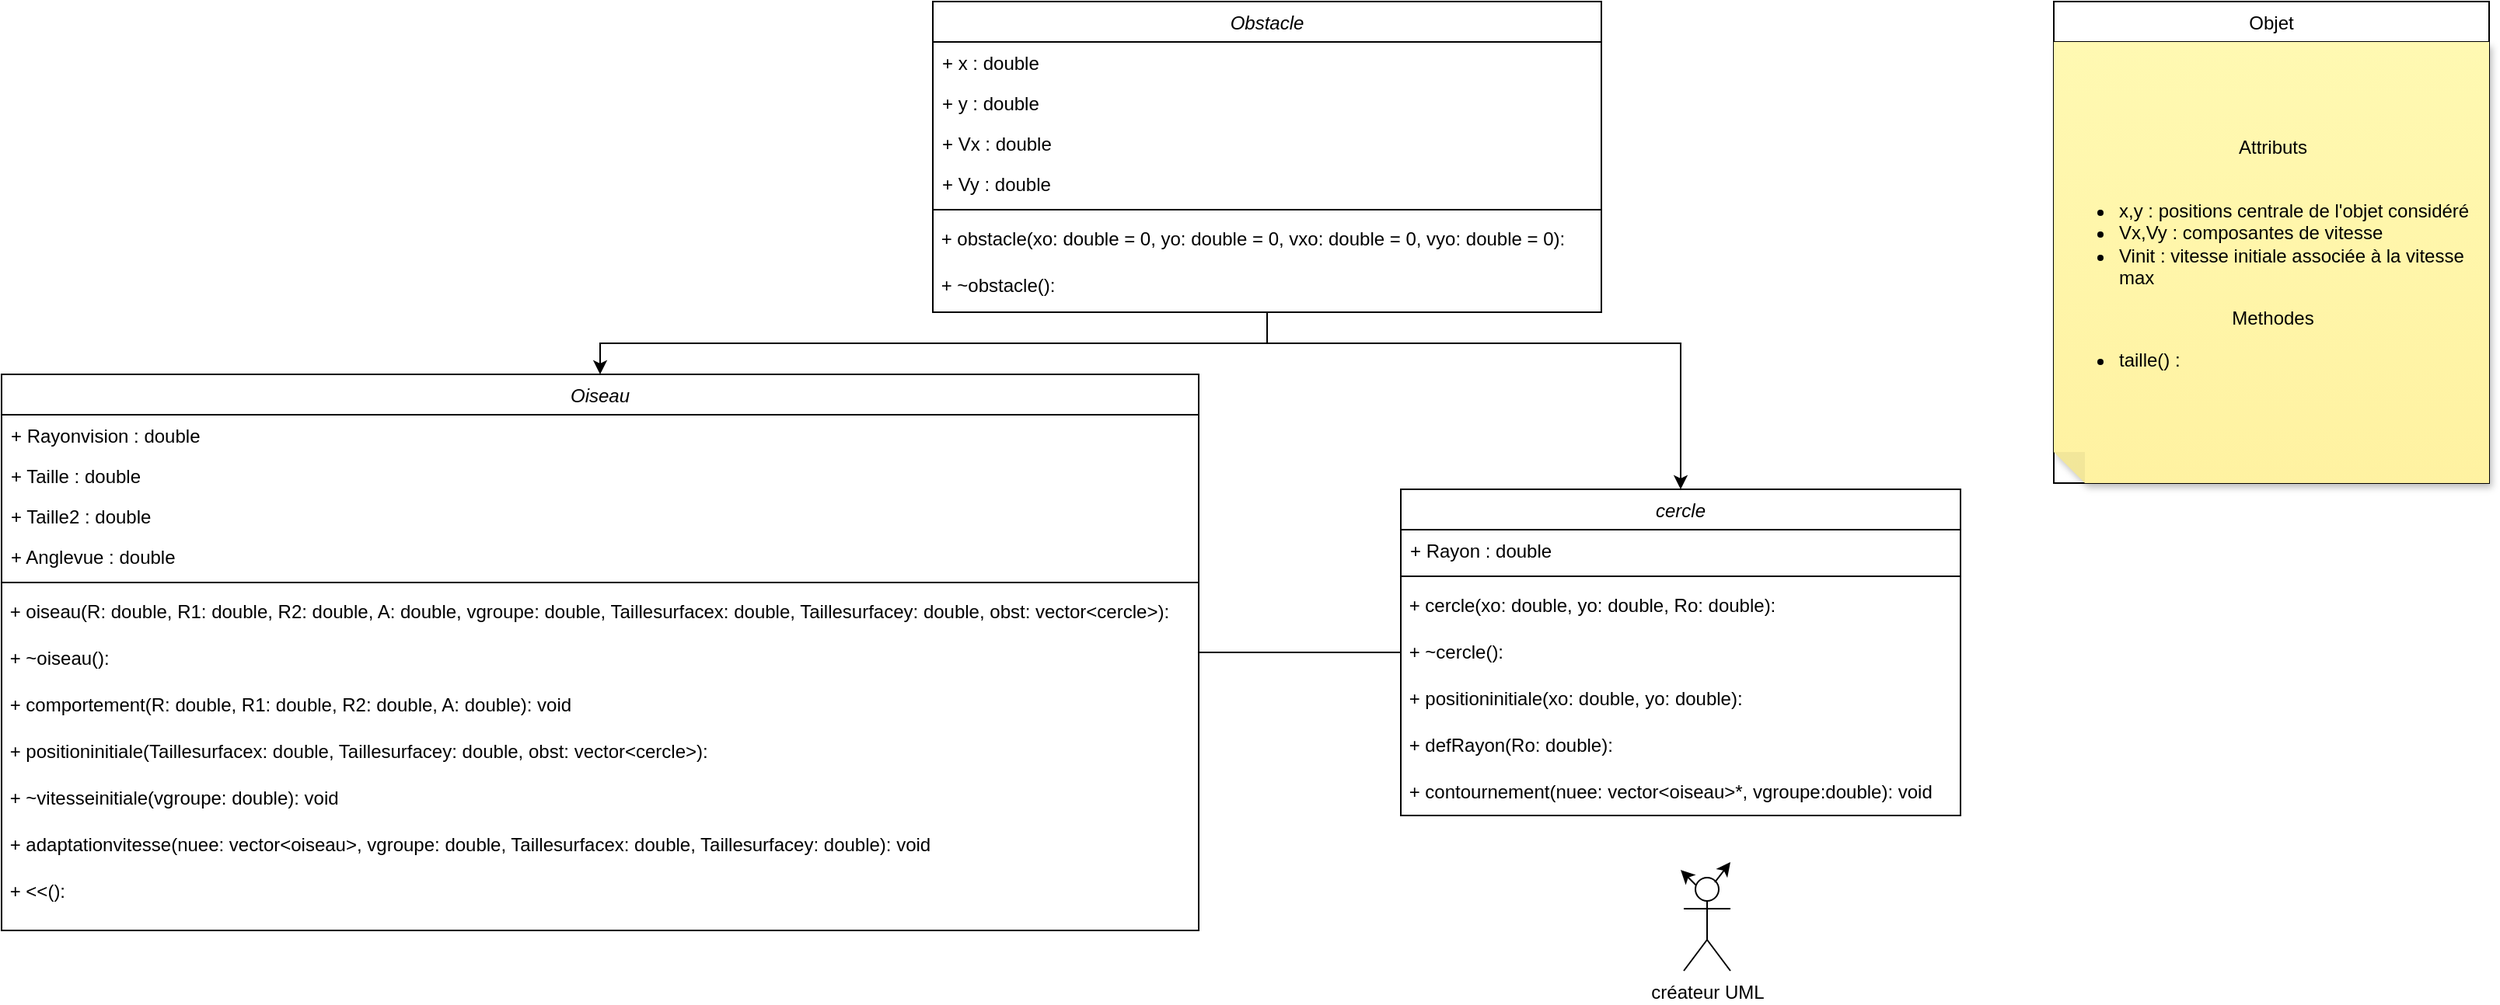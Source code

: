 <mxfile version="20.7.4" type="github">
  <diagram id="C5RBs43oDa-KdzZeNtuy" name="Page-1">
    <mxGraphModel dx="1844" dy="824" grid="1" gridSize="10" guides="1" tooltips="1" connect="1" arrows="1" fold="1" page="1" pageScale="1" pageWidth="827" pageHeight="1169" math="0" shadow="0">
      <root>
        <mxCell id="WIyWlLk6GJQsqaUBKTNV-0" />
        <mxCell id="WIyWlLk6GJQsqaUBKTNV-1" parent="WIyWlLk6GJQsqaUBKTNV-0" />
        <mxCell id="DR78Dc5imM91qQt1KUeZ-0" value="créateur UML" style="shape=umlActor;verticalLabelPosition=bottom;verticalAlign=top;html=1;outlineConnect=0;" parent="WIyWlLk6GJQsqaUBKTNV-1" vertex="1">
          <mxGeometry x="682" y="604" width="30" height="60" as="geometry" />
        </mxCell>
        <mxCell id="DR78Dc5imM91qQt1KUeZ-7" value="" style="endArrow=classic;html=1;rounded=0;" parent="WIyWlLk6GJQsqaUBKTNV-1" edge="1">
          <mxGeometry width="50" height="50" relative="1" as="geometry">
            <mxPoint x="702" y="607" as="sourcePoint" />
            <mxPoint x="712" y="594" as="targetPoint" />
          </mxGeometry>
        </mxCell>
        <mxCell id="DR78Dc5imM91qQt1KUeZ-8" value="" style="endArrow=classic;html=1;rounded=0;" parent="WIyWlLk6GJQsqaUBKTNV-1" edge="1">
          <mxGeometry width="50" height="50" relative="1" as="geometry">
            <mxPoint x="690" y="609" as="sourcePoint" />
            <mxPoint x="680" y="599" as="targetPoint" />
          </mxGeometry>
        </mxCell>
        <mxCell id="DR78Dc5imM91qQt1KUeZ-80" value="Objet" style="swimlane;fontStyle=0;childLayout=stackLayout;horizontal=1;startSize=26;fillColor=none;horizontalStack=0;resizeParent=1;resizeParentMax=0;resizeLast=0;collapsible=1;marginBottom=0;" parent="WIyWlLk6GJQsqaUBKTNV-1" vertex="1">
          <mxGeometry x="920" y="40" width="280" height="310" as="geometry" />
        </mxCell>
        <mxCell id="DR78Dc5imM91qQt1KUeZ-84" value="&lt;div align=&quot;center&quot;&gt;Attributs&lt;br&gt;&lt;/div&gt;&lt;br&gt;&lt;ul&gt;&lt;li&gt;&lt;div align=&quot;left&quot;&gt;x,y : positions centrale de l&#39;objet considéré&lt;/div&gt;&lt;/li&gt;&lt;li&gt;Vx,Vy : composantes de vitesse&lt;/li&gt;&lt;li&gt;Vinit : vitesse initiale associée à la vitesse max&lt;/li&gt;&lt;/ul&gt;&lt;div align=&quot;center&quot;&gt;Methodes&lt;br&gt;&lt;/div&gt;&lt;div&gt;&lt;ul&gt;&lt;li&gt;taille() : &lt;br&gt;&lt;/li&gt;&lt;/ul&gt;&lt;/div&gt;" style="shape=note;whiteSpace=wrap;html=1;backgroundOutline=1;fontColor=#000000;darkOpacity=0.05;fillColor=#FFF9B2;strokeColor=none;fillStyle=solid;direction=west;gradientDirection=north;gradientColor=#FFF2A1;shadow=1;size=20;pointerEvents=1;align=left;" parent="DR78Dc5imM91qQt1KUeZ-80" vertex="1">
          <mxGeometry y="26" width="280" height="284" as="geometry" />
        </mxCell>
        <mxCell id="vbQZEi8SgW1_n33Xd7KA-11" style="edgeStyle=orthogonalEdgeStyle;rounded=0;orthogonalLoop=1;jettySize=auto;html=1;exitX=0.5;exitY=1;exitDx=0;exitDy=0;" edge="1" parent="WIyWlLk6GJQsqaUBKTNV-1" source="DR78Dc5imM91qQt1KUeZ-85" target="vbQZEi8SgW1_n33Xd7KA-3">
          <mxGeometry relative="1" as="geometry" />
        </mxCell>
        <mxCell id="vbQZEi8SgW1_n33Xd7KA-33" style="edgeStyle=orthogonalEdgeStyle;rounded=0;orthogonalLoop=1;jettySize=auto;html=1;exitX=0.5;exitY=1;exitDx=0;exitDy=0;" edge="1" parent="WIyWlLk6GJQsqaUBKTNV-1" source="DR78Dc5imM91qQt1KUeZ-85" target="vbQZEi8SgW1_n33Xd7KA-20">
          <mxGeometry relative="1" as="geometry">
            <Array as="points">
              <mxPoint x="414" y="260" />
              <mxPoint x="680" y="260" />
            </Array>
          </mxGeometry>
        </mxCell>
        <mxCell id="DR78Dc5imM91qQt1KUeZ-85" value="Obstacle&#xa;" style="swimlane;fontStyle=2;align=center;verticalAlign=top;childLayout=stackLayout;horizontal=1;startSize=26;horizontalStack=0;resizeParent=1;resizeLast=0;collapsible=1;marginBottom=0;rounded=0;shadow=0;strokeWidth=1;" parent="WIyWlLk6GJQsqaUBKTNV-1" vertex="1">
          <mxGeometry x="199" y="40" width="430" height="200" as="geometry">
            <mxRectangle x="220" y="120" width="160" height="26" as="alternateBounds" />
          </mxGeometry>
        </mxCell>
        <mxCell id="DR78Dc5imM91qQt1KUeZ-86" value="+ x : double" style="text;align=left;verticalAlign=top;spacingLeft=4;spacingRight=4;overflow=hidden;rotatable=0;points=[[0,0.5],[1,0.5]];portConstraint=eastwest;" parent="DR78Dc5imM91qQt1KUeZ-85" vertex="1">
          <mxGeometry y="26" width="430" height="26" as="geometry" />
        </mxCell>
        <mxCell id="DR78Dc5imM91qQt1KUeZ-87" value="+ y : double" style="text;align=left;verticalAlign=top;spacingLeft=4;spacingRight=4;overflow=hidden;rotatable=0;points=[[0,0.5],[1,0.5]];portConstraint=eastwest;rounded=0;shadow=0;html=0;" parent="DR78Dc5imM91qQt1KUeZ-85" vertex="1">
          <mxGeometry y="52" width="430" height="26" as="geometry" />
        </mxCell>
        <mxCell id="DR78Dc5imM91qQt1KUeZ-88" value="+ Vx : double" style="text;align=left;verticalAlign=top;spacingLeft=4;spacingRight=4;overflow=hidden;rotatable=0;points=[[0,0.5],[1,0.5]];portConstraint=eastwest;rounded=0;shadow=0;html=0;" parent="DR78Dc5imM91qQt1KUeZ-85" vertex="1">
          <mxGeometry y="78" width="430" height="26" as="geometry" />
        </mxCell>
        <mxCell id="DR78Dc5imM91qQt1KUeZ-89" value="+ Vy : double" style="text;align=left;verticalAlign=top;spacingLeft=4;spacingRight=4;overflow=hidden;rotatable=0;points=[[0,0.5],[1,0.5]];portConstraint=eastwest;rounded=0;shadow=0;html=0;" parent="DR78Dc5imM91qQt1KUeZ-85" vertex="1">
          <mxGeometry y="104" width="430" height="26" as="geometry" />
        </mxCell>
        <mxCell id="DR78Dc5imM91qQt1KUeZ-91" value="" style="line;html=1;strokeWidth=1;align=left;verticalAlign=middle;spacingTop=-1;spacingLeft=3;spacingRight=3;rotatable=0;labelPosition=right;points=[];portConstraint=eastwest;" parent="DR78Dc5imM91qQt1KUeZ-85" vertex="1">
          <mxGeometry y="130" width="430" height="8" as="geometry" />
        </mxCell>
        <mxCell id="DR78Dc5imM91qQt1KUeZ-92" value="&lt;div&gt;&amp;nbsp;+ obstacle(xo: double = 0, yo: double = 0, vxo: double = 0, vyo: double = 0):&lt;/div&gt;" style="text;html=1;align=left;verticalAlign=middle;resizable=0;points=[];autosize=1;strokeColor=none;fillColor=none;" parent="DR78Dc5imM91qQt1KUeZ-85" vertex="1">
          <mxGeometry y="138" width="430" height="30" as="geometry" />
        </mxCell>
        <mxCell id="vbQZEi8SgW1_n33Xd7KA-1" value="&lt;div&gt;&amp;nbsp;+ ~obstacle():&lt;/div&gt;" style="text;html=1;align=left;verticalAlign=middle;resizable=0;points=[];autosize=1;strokeColor=none;fillColor=none;" vertex="1" parent="DR78Dc5imM91qQt1KUeZ-85">
          <mxGeometry y="168" width="430" height="30" as="geometry" />
        </mxCell>
        <mxCell id="vbQZEi8SgW1_n33Xd7KA-3" value="Oiseau" style="swimlane;fontStyle=2;align=center;verticalAlign=top;childLayout=stackLayout;horizontal=1;startSize=26;horizontalStack=0;resizeParent=1;resizeLast=0;collapsible=1;marginBottom=0;rounded=0;shadow=0;strokeWidth=1;" vertex="1" parent="WIyWlLk6GJQsqaUBKTNV-1">
          <mxGeometry x="-400" y="280" width="770" height="358" as="geometry">
            <mxRectangle x="220" y="120" width="160" height="26" as="alternateBounds" />
          </mxGeometry>
        </mxCell>
        <mxCell id="vbQZEi8SgW1_n33Xd7KA-4" value="+ Rayonvision : double" style="text;align=left;verticalAlign=top;spacingLeft=4;spacingRight=4;overflow=hidden;rotatable=0;points=[[0,0.5],[1,0.5]];portConstraint=eastwest;" vertex="1" parent="vbQZEi8SgW1_n33Xd7KA-3">
          <mxGeometry y="26" width="770" height="26" as="geometry" />
        </mxCell>
        <mxCell id="vbQZEi8SgW1_n33Xd7KA-5" value="+ Taille : double" style="text;align=left;verticalAlign=top;spacingLeft=4;spacingRight=4;overflow=hidden;rotatable=0;points=[[0,0.5],[1,0.5]];portConstraint=eastwest;rounded=0;shadow=0;html=0;" vertex="1" parent="vbQZEi8SgW1_n33Xd7KA-3">
          <mxGeometry y="52" width="770" height="26" as="geometry" />
        </mxCell>
        <mxCell id="vbQZEi8SgW1_n33Xd7KA-6" value="+ Taille2 : double" style="text;align=left;verticalAlign=top;spacingLeft=4;spacingRight=4;overflow=hidden;rotatable=0;points=[[0,0.5],[1,0.5]];portConstraint=eastwest;rounded=0;shadow=0;html=0;" vertex="1" parent="vbQZEi8SgW1_n33Xd7KA-3">
          <mxGeometry y="78" width="770" height="26" as="geometry" />
        </mxCell>
        <mxCell id="vbQZEi8SgW1_n33Xd7KA-7" value="+ Anglevue : double" style="text;align=left;verticalAlign=top;spacingLeft=4;spacingRight=4;overflow=hidden;rotatable=0;points=[[0,0.5],[1,0.5]];portConstraint=eastwest;rounded=0;shadow=0;html=0;" vertex="1" parent="vbQZEi8SgW1_n33Xd7KA-3">
          <mxGeometry y="104" width="770" height="26" as="geometry" />
        </mxCell>
        <mxCell id="vbQZEi8SgW1_n33Xd7KA-8" value="" style="line;html=1;strokeWidth=1;align=left;verticalAlign=middle;spacingTop=-1;spacingLeft=3;spacingRight=3;rotatable=0;labelPosition=right;points=[];portConstraint=eastwest;" vertex="1" parent="vbQZEi8SgW1_n33Xd7KA-3">
          <mxGeometry y="130" width="770" height="8" as="geometry" />
        </mxCell>
        <mxCell id="vbQZEi8SgW1_n33Xd7KA-9" value="&lt;div&gt;&amp;nbsp;+ oiseau(R: double, R1: double, R2: double, A: double, vgroupe: double, Taillesurfacex: double, Taillesurfacey: double, obst: vector&amp;lt;cercle&amp;gt;):&lt;/div&gt;" style="text;html=1;align=left;verticalAlign=middle;resizable=0;points=[];autosize=1;strokeColor=none;fillColor=none;" vertex="1" parent="vbQZEi8SgW1_n33Xd7KA-3">
          <mxGeometry y="138" width="770" height="30" as="geometry" />
        </mxCell>
        <mxCell id="vbQZEi8SgW1_n33Xd7KA-10" value="&lt;div&gt;&amp;nbsp;+ ~oiseau():&lt;/div&gt;" style="text;html=1;align=left;verticalAlign=middle;resizable=0;points=[];autosize=1;strokeColor=none;fillColor=none;" vertex="1" parent="vbQZEi8SgW1_n33Xd7KA-3">
          <mxGeometry y="168" width="770" height="30" as="geometry" />
        </mxCell>
        <mxCell id="vbQZEi8SgW1_n33Xd7KA-16" value="&lt;div&gt;&amp;nbsp;+ comportement(R: double, R1: double, R2: double, A: double): void&lt;/div&gt;" style="text;html=1;align=left;verticalAlign=middle;resizable=0;points=[];autosize=1;strokeColor=none;fillColor=none;" vertex="1" parent="vbQZEi8SgW1_n33Xd7KA-3">
          <mxGeometry y="198" width="770" height="30" as="geometry" />
        </mxCell>
        <mxCell id="vbQZEi8SgW1_n33Xd7KA-17" value="&lt;div&gt;&amp;nbsp;+ positioninitiale(Taillesurfacex: double, Taillesurfacey: double, obst: vector&amp;lt;cercle&amp;gt;):&lt;/div&gt;" style="text;html=1;align=left;verticalAlign=middle;resizable=0;points=[];autosize=1;strokeColor=none;fillColor=none;" vertex="1" parent="vbQZEi8SgW1_n33Xd7KA-3">
          <mxGeometry y="228" width="770" height="30" as="geometry" />
        </mxCell>
        <mxCell id="vbQZEi8SgW1_n33Xd7KA-12" value="&lt;div&gt;&amp;nbsp;+ ~vitesseinitiale(vgroupe: double): void&lt;/div&gt;" style="text;html=1;align=left;verticalAlign=middle;resizable=0;points=[];autosize=1;strokeColor=none;fillColor=none;" vertex="1" parent="vbQZEi8SgW1_n33Xd7KA-3">
          <mxGeometry y="258" width="770" height="30" as="geometry" />
        </mxCell>
        <mxCell id="vbQZEi8SgW1_n33Xd7KA-13" value="&lt;div&gt;&amp;nbsp;+ adaptationvitesse(nuee: vector&amp;lt;oiseau&amp;gt;, vgroupe: double, Taillesurfacex: double, Taillesurfacey: double): void&lt;/div&gt;" style="text;html=1;align=left;verticalAlign=middle;resizable=0;points=[];autosize=1;strokeColor=none;fillColor=none;" vertex="1" parent="vbQZEi8SgW1_n33Xd7KA-3">
          <mxGeometry y="288" width="770" height="30" as="geometry" />
        </mxCell>
        <mxCell id="vbQZEi8SgW1_n33Xd7KA-14" value="&lt;div&gt;&amp;nbsp;+ &amp;lt;&amp;lt;():&lt;/div&gt;" style="text;html=1;align=left;verticalAlign=middle;resizable=0;points=[];autosize=1;strokeColor=none;fillColor=none;" vertex="1" parent="vbQZEi8SgW1_n33Xd7KA-3">
          <mxGeometry y="318" width="770" height="30" as="geometry" />
        </mxCell>
        <mxCell id="vbQZEi8SgW1_n33Xd7KA-20" value="cercle" style="swimlane;fontStyle=2;align=center;verticalAlign=top;childLayout=stackLayout;horizontal=1;startSize=26;horizontalStack=0;resizeParent=1;resizeLast=0;collapsible=1;marginBottom=0;rounded=0;shadow=0;strokeWidth=1;" vertex="1" parent="WIyWlLk6GJQsqaUBKTNV-1">
          <mxGeometry x="500" y="354" width="360" height="210" as="geometry">
            <mxRectangle x="220" y="120" width="160" height="26" as="alternateBounds" />
          </mxGeometry>
        </mxCell>
        <mxCell id="vbQZEi8SgW1_n33Xd7KA-21" value="+ Rayon : double" style="text;align=left;verticalAlign=top;spacingLeft=4;spacingRight=4;overflow=hidden;rotatable=0;points=[[0,0.5],[1,0.5]];portConstraint=eastwest;" vertex="1" parent="vbQZEi8SgW1_n33Xd7KA-20">
          <mxGeometry y="26" width="360" height="26" as="geometry" />
        </mxCell>
        <mxCell id="vbQZEi8SgW1_n33Xd7KA-25" value="" style="line;html=1;strokeWidth=1;align=left;verticalAlign=middle;spacingTop=-1;spacingLeft=3;spacingRight=3;rotatable=0;labelPosition=right;points=[];portConstraint=eastwest;" vertex="1" parent="vbQZEi8SgW1_n33Xd7KA-20">
          <mxGeometry y="52" width="360" height="8" as="geometry" />
        </mxCell>
        <mxCell id="vbQZEi8SgW1_n33Xd7KA-26" value="&lt;div&gt;&amp;nbsp;+ cercle(xo: double, yo: double, Ro: double):&lt;/div&gt;" style="text;html=1;align=left;verticalAlign=middle;resizable=0;points=[];autosize=1;strokeColor=none;fillColor=none;" vertex="1" parent="vbQZEi8SgW1_n33Xd7KA-20">
          <mxGeometry y="60" width="360" height="30" as="geometry" />
        </mxCell>
        <mxCell id="vbQZEi8SgW1_n33Xd7KA-27" value="&lt;div&gt;&amp;nbsp;+ ~cercle():&lt;/div&gt;" style="text;html=1;align=left;verticalAlign=middle;resizable=0;points=[];autosize=1;strokeColor=none;fillColor=none;" vertex="1" parent="vbQZEi8SgW1_n33Xd7KA-20">
          <mxGeometry y="90" width="360" height="30" as="geometry" />
        </mxCell>
        <mxCell id="vbQZEi8SgW1_n33Xd7KA-28" value="&lt;div&gt;&amp;nbsp;+ positioninitiale(xo: double, yo: double):&lt;/div&gt;" style="text;html=1;align=left;verticalAlign=middle;resizable=0;points=[];autosize=1;strokeColor=none;fillColor=none;" vertex="1" parent="vbQZEi8SgW1_n33Xd7KA-20">
          <mxGeometry y="120" width="360" height="30" as="geometry" />
        </mxCell>
        <mxCell id="vbQZEi8SgW1_n33Xd7KA-29" value="&lt;div&gt;&amp;nbsp;+ defRayon(Ro: double):&lt;/div&gt;" style="text;html=1;align=left;verticalAlign=middle;resizable=0;points=[];autosize=1;strokeColor=none;fillColor=none;" vertex="1" parent="vbQZEi8SgW1_n33Xd7KA-20">
          <mxGeometry y="150" width="360" height="30" as="geometry" />
        </mxCell>
        <mxCell id="vbQZEi8SgW1_n33Xd7KA-30" value="&lt;div&gt;&amp;nbsp;+ contournement(nuee: vector&amp;lt;oiseau&amp;gt;*, vgroupe:double): void&lt;/div&gt;" style="text;html=1;align=left;verticalAlign=middle;resizable=0;points=[];autosize=1;strokeColor=none;fillColor=none;" vertex="1" parent="vbQZEi8SgW1_n33Xd7KA-20">
          <mxGeometry y="180" width="360" height="30" as="geometry" />
        </mxCell>
        <mxCell id="vbQZEi8SgW1_n33Xd7KA-35" value="" style="endArrow=none;html=1;rounded=0;" edge="1" parent="WIyWlLk6GJQsqaUBKTNV-1" source="vbQZEi8SgW1_n33Xd7KA-3" target="vbQZEi8SgW1_n33Xd7KA-20">
          <mxGeometry width="50" height="50" relative="1" as="geometry">
            <mxPoint x="390" y="340" as="sourcePoint" />
            <mxPoint x="470" y="340" as="targetPoint" />
          </mxGeometry>
        </mxCell>
      </root>
    </mxGraphModel>
  </diagram>
</mxfile>
